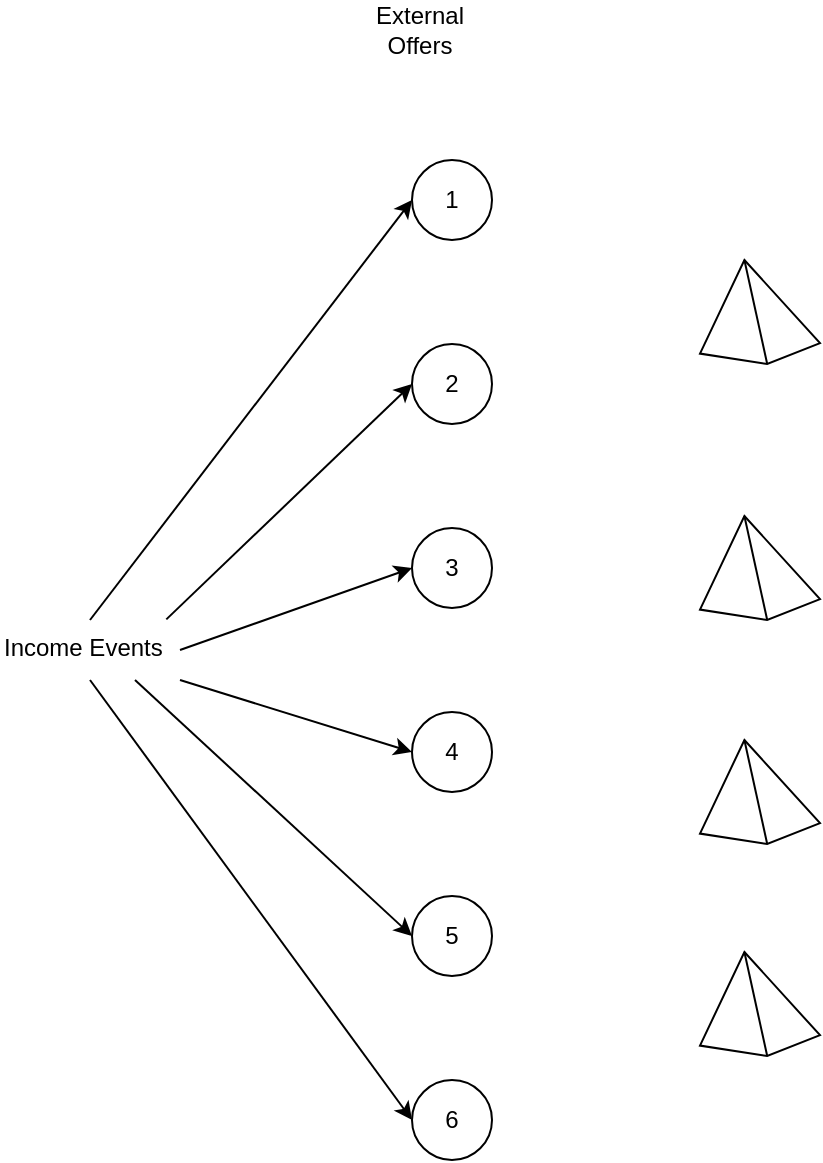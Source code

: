 <mxfile version="24.7.10">
  <diagram name="Page-1" id="5v8HJ1yWOcfsFn8PfRNU">
    <mxGraphModel dx="2117" dy="1738" grid="1" gridSize="10" guides="1" tooltips="1" connect="1" arrows="1" fold="1" page="1" pageScale="1" pageWidth="850" pageHeight="1100" math="0" shadow="0">
      <root>
        <mxCell id="0" />
        <mxCell id="1" parent="0" />
        <mxCell id="lW_S1ad1Wm1c-Adbqdd0-2" value="6" style="ellipse;whiteSpace=wrap;html=1;aspect=fixed;direction=south;" vertex="1" parent="1">
          <mxGeometry x="106" y="490" width="40" height="40" as="geometry" />
        </mxCell>
        <mxCell id="lW_S1ad1Wm1c-Adbqdd0-3" value="5" style="ellipse;whiteSpace=wrap;html=1;aspect=fixed;direction=south;" vertex="1" parent="1">
          <mxGeometry x="106" y="398" width="40" height="40" as="geometry" />
        </mxCell>
        <mxCell id="lW_S1ad1Wm1c-Adbqdd0-4" value="4" style="ellipse;whiteSpace=wrap;html=1;aspect=fixed;direction=south;" vertex="1" parent="1">
          <mxGeometry x="106" y="306" width="40" height="40" as="geometry" />
        </mxCell>
        <mxCell id="lW_S1ad1Wm1c-Adbqdd0-5" value="3" style="ellipse;whiteSpace=wrap;html=1;aspect=fixed;direction=south;" vertex="1" parent="1">
          <mxGeometry x="106" y="214" width="40" height="40" as="geometry" />
        </mxCell>
        <mxCell id="lW_S1ad1Wm1c-Adbqdd0-6" value="2" style="ellipse;whiteSpace=wrap;html=1;aspect=fixed;direction=south;" vertex="1" parent="1">
          <mxGeometry x="106" y="122" width="40" height="40" as="geometry" />
        </mxCell>
        <mxCell id="lW_S1ad1Wm1c-Adbqdd0-7" value="1" style="ellipse;whiteSpace=wrap;html=1;aspect=fixed;direction=south;" vertex="1" parent="1">
          <mxGeometry x="106" y="30" width="40" height="40" as="geometry" />
        </mxCell>
        <mxCell id="lW_S1ad1Wm1c-Adbqdd0-46" value="" style="verticalLabelPosition=bottom;verticalAlign=top;html=1;shape=mxgraph.basic.pyramid;dx1=0.37;dx2=0.56;dy1=0.9;dy2=0.8;" vertex="1" parent="1">
          <mxGeometry x="250" y="80" width="60" height="52" as="geometry" />
        </mxCell>
        <mxCell id="lW_S1ad1Wm1c-Adbqdd0-48" value="" style="verticalLabelPosition=bottom;verticalAlign=top;html=1;shape=mxgraph.basic.pyramid;dx1=0.37;dx2=0.56;dy1=0.9;dy2=0.8;" vertex="1" parent="1">
          <mxGeometry x="250" y="208" width="60" height="52" as="geometry" />
        </mxCell>
        <mxCell id="lW_S1ad1Wm1c-Adbqdd0-49" value="" style="verticalLabelPosition=bottom;verticalAlign=top;html=1;shape=mxgraph.basic.pyramid;dx1=0.37;dx2=0.56;dy1=0.9;dy2=0.8;" vertex="1" parent="1">
          <mxGeometry x="250" y="320" width="60" height="52" as="geometry" />
        </mxCell>
        <mxCell id="lW_S1ad1Wm1c-Adbqdd0-50" value="" style="verticalLabelPosition=bottom;verticalAlign=top;html=1;shape=mxgraph.basic.pyramid;dx1=0.37;dx2=0.56;dy1=0.9;dy2=0.8;" vertex="1" parent="1">
          <mxGeometry x="250" y="426" width="60" height="52" as="geometry" />
        </mxCell>
        <mxCell id="lW_S1ad1Wm1c-Adbqdd0-51" value="External Offers" style="text;html=1;align=center;verticalAlign=middle;whiteSpace=wrap;rounded=0;" vertex="1" parent="1">
          <mxGeometry x="80" y="-50" width="60" height="30" as="geometry" />
        </mxCell>
        <mxCell id="lW_S1ad1Wm1c-Adbqdd0-53" value="Income Events" style="text;html=1;whiteSpace=wrap;overflow=hidden;rounded=0;" vertex="1" parent="1">
          <mxGeometry x="-100" y="260" width="90" height="30" as="geometry" />
        </mxCell>
        <mxCell id="lW_S1ad1Wm1c-Adbqdd0-54" value="" style="endArrow=classic;html=1;rounded=0;exitX=0.5;exitY=0;exitDx=0;exitDy=0;entryX=0.5;entryY=1;entryDx=0;entryDy=0;" edge="1" parent="1" source="lW_S1ad1Wm1c-Adbqdd0-53" target="lW_S1ad1Wm1c-Adbqdd0-7">
          <mxGeometry width="50" height="50" relative="1" as="geometry">
            <mxPoint x="240" y="240" as="sourcePoint" />
            <mxPoint x="290" y="190" as="targetPoint" />
          </mxGeometry>
        </mxCell>
        <mxCell id="lW_S1ad1Wm1c-Adbqdd0-55" value="" style="endArrow=classic;html=1;rounded=0;exitX=0.924;exitY=-0.01;exitDx=0;exitDy=0;entryX=0.5;entryY=1;entryDx=0;entryDy=0;exitPerimeter=0;" edge="1" parent="1" source="lW_S1ad1Wm1c-Adbqdd0-53" target="lW_S1ad1Wm1c-Adbqdd0-6">
          <mxGeometry width="50" height="50" relative="1" as="geometry">
            <mxPoint y="270" as="sourcePoint" />
            <mxPoint x="116" y="60" as="targetPoint" />
          </mxGeometry>
        </mxCell>
        <mxCell id="lW_S1ad1Wm1c-Adbqdd0-56" value="" style="endArrow=classic;html=1;rounded=0;exitX=1;exitY=0.5;exitDx=0;exitDy=0;entryX=0.5;entryY=1;entryDx=0;entryDy=0;" edge="1" parent="1" source="lW_S1ad1Wm1c-Adbqdd0-53" target="lW_S1ad1Wm1c-Adbqdd0-5">
          <mxGeometry width="50" height="50" relative="1" as="geometry">
            <mxPoint x="10" y="280" as="sourcePoint" />
            <mxPoint x="126" y="70" as="targetPoint" />
          </mxGeometry>
        </mxCell>
        <mxCell id="lW_S1ad1Wm1c-Adbqdd0-57" value="" style="endArrow=classic;html=1;rounded=0;exitX=1;exitY=1;exitDx=0;exitDy=0;entryX=0.5;entryY=1;entryDx=0;entryDy=0;" edge="1" parent="1" source="lW_S1ad1Wm1c-Adbqdd0-53" target="lW_S1ad1Wm1c-Adbqdd0-4">
          <mxGeometry width="50" height="50" relative="1" as="geometry">
            <mxPoint x="20" y="290" as="sourcePoint" />
            <mxPoint x="136" y="80" as="targetPoint" />
          </mxGeometry>
        </mxCell>
        <mxCell id="lW_S1ad1Wm1c-Adbqdd0-58" value="" style="endArrow=classic;html=1;rounded=0;exitX=0.75;exitY=1;exitDx=0;exitDy=0;entryX=0.5;entryY=1;entryDx=0;entryDy=0;" edge="1" parent="1" source="lW_S1ad1Wm1c-Adbqdd0-53" target="lW_S1ad1Wm1c-Adbqdd0-3">
          <mxGeometry width="50" height="50" relative="1" as="geometry">
            <mxPoint x="30" y="300" as="sourcePoint" />
            <mxPoint x="146" y="90" as="targetPoint" />
          </mxGeometry>
        </mxCell>
        <mxCell id="lW_S1ad1Wm1c-Adbqdd0-59" value="" style="endArrow=classic;html=1;rounded=0;exitX=0.5;exitY=1;exitDx=0;exitDy=0;entryX=0.5;entryY=1;entryDx=0;entryDy=0;" edge="1" parent="1" source="lW_S1ad1Wm1c-Adbqdd0-53" target="lW_S1ad1Wm1c-Adbqdd0-2">
          <mxGeometry width="50" height="50" relative="1" as="geometry">
            <mxPoint x="40" y="310" as="sourcePoint" />
            <mxPoint x="156" y="100" as="targetPoint" />
          </mxGeometry>
        </mxCell>
      </root>
    </mxGraphModel>
  </diagram>
</mxfile>
